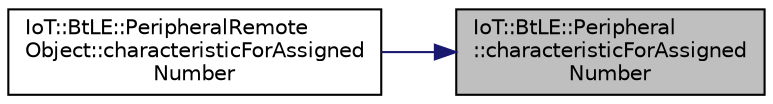 digraph "IoT::BtLE::Peripheral::characteristicForAssignedNumber"
{
 // LATEX_PDF_SIZE
  edge [fontname="Helvetica",fontsize="10",labelfontname="Helvetica",labelfontsize="10"];
  node [fontname="Helvetica",fontsize="10",shape=record];
  rankdir="RL";
  Node1 [label="IoT::BtLE::Peripheral\l::characteristicForAssigned\lNumber",height=0.2,width=0.4,color="black", fillcolor="grey75", style="filled", fontcolor="black",tooltip="Returns the properties and handle for accessing the value of the given characteristic."];
  Node1 -> Node2 [dir="back",color="midnightblue",fontsize="10",style="solid"];
  Node2 [label="IoT::BtLE::PeripheralRemote\lObject::characteristicForAssigned\lNumber",height=0.2,width=0.4,color="black", fillcolor="white", style="filled",URL="$classIoT_1_1BtLE_1_1PeripheralRemoteObject.html#a46b13807fb5c22bf06028c06ab18b763",tooltip="Returns the properties and handle for accessing the value of the given characteristic."];
}
